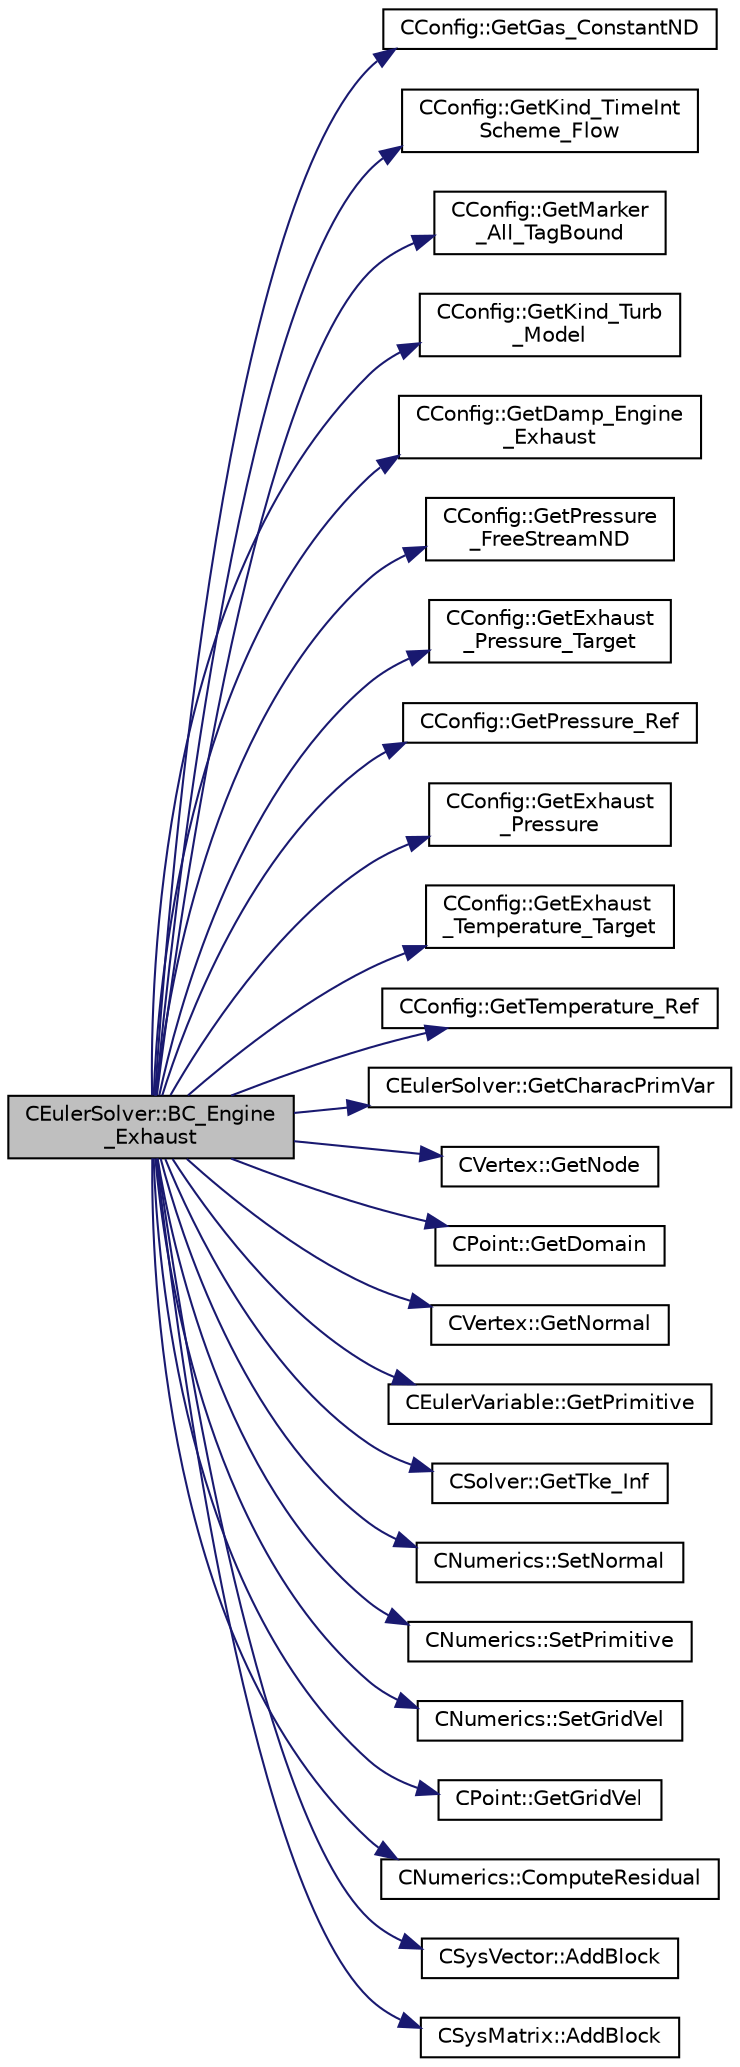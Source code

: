 digraph "CEulerSolver::BC_Engine_Exhaust"
{
  edge [fontname="Helvetica",fontsize="10",labelfontname="Helvetica",labelfontsize="10"];
  node [fontname="Helvetica",fontsize="10",shape=record];
  rankdir="LR";
  Node423 [label="CEulerSolver::BC_Engine\l_Exhaust",height=0.2,width=0.4,color="black", fillcolor="grey75", style="filled", fontcolor="black"];
  Node423 -> Node424 [color="midnightblue",fontsize="10",style="solid",fontname="Helvetica"];
  Node424 [label="CConfig::GetGas_ConstantND",height=0.2,width=0.4,color="black", fillcolor="white", style="filled",URL="$class_c_config.html#a6d835a954bb5e99c5a3de6db5ed24ff3",tooltip="Get the value of specific gas constant. "];
  Node423 -> Node425 [color="midnightblue",fontsize="10",style="solid",fontname="Helvetica"];
  Node425 [label="CConfig::GetKind_TimeInt\lScheme_Flow",height=0.2,width=0.4,color="black", fillcolor="white", style="filled",URL="$class_c_config.html#a20e5fd7b43cfd2bf2bcf5137f12bc635",tooltip="Get the kind of integration scheme (explicit or implicit) for the flow equations. ..."];
  Node423 -> Node426 [color="midnightblue",fontsize="10",style="solid",fontname="Helvetica"];
  Node426 [label="CConfig::GetMarker\l_All_TagBound",height=0.2,width=0.4,color="black", fillcolor="white", style="filled",URL="$class_c_config.html#a967e969a3beb24bb6e57d7036af003be",tooltip="Get the index of the surface defined in the geometry file. "];
  Node423 -> Node427 [color="midnightblue",fontsize="10",style="solid",fontname="Helvetica"];
  Node427 [label="CConfig::GetKind_Turb\l_Model",height=0.2,width=0.4,color="black", fillcolor="white", style="filled",URL="$class_c_config.html#a40aaed07fc5844d505d2c0b7076594d7",tooltip="Get the kind of the turbulence model. "];
  Node423 -> Node428 [color="midnightblue",fontsize="10",style="solid",fontname="Helvetica"];
  Node428 [label="CConfig::GetDamp_Engine\l_Exhaust",height=0.2,width=0.4,color="black", fillcolor="white", style="filled",URL="$class_c_config.html#adbb3c31da268098ca231653a33718afa",tooltip="Value of the damping factor for the engine exhaust inlet bc. "];
  Node423 -> Node429 [color="midnightblue",fontsize="10",style="solid",fontname="Helvetica"];
  Node429 [label="CConfig::GetPressure\l_FreeStreamND",height=0.2,width=0.4,color="black", fillcolor="white", style="filled",URL="$class_c_config.html#a59c43ad0ef9a59bc51c2a7e399fea004",tooltip="Get the value of the non-dimensionalized freestream pressure. "];
  Node423 -> Node430 [color="midnightblue",fontsize="10",style="solid",fontname="Helvetica"];
  Node430 [label="CConfig::GetExhaust\l_Pressure_Target",height=0.2,width=0.4,color="black", fillcolor="white", style="filled",URL="$class_c_config.html#af58c35a13207cdef15eb449af041c0f0",tooltip="Get the total pressure at an nacelle boundary. "];
  Node423 -> Node431 [color="midnightblue",fontsize="10",style="solid",fontname="Helvetica"];
  Node431 [label="CConfig::GetPressure_Ref",height=0.2,width=0.4,color="black", fillcolor="white", style="filled",URL="$class_c_config.html#a39147c417b27ad7df00efea4ea1fcecc",tooltip="Get the value of the reference pressure for non-dimensionalization. "];
  Node423 -> Node432 [color="midnightblue",fontsize="10",style="solid",fontname="Helvetica"];
  Node432 [label="CConfig::GetExhaust\l_Pressure",height=0.2,width=0.4,color="black", fillcolor="white", style="filled",URL="$class_c_config.html#a0dfdde286d60e893836a95ef8c64bfa3",tooltip="Get the back pressure (static) at an engine exhaust boundary. "];
  Node423 -> Node433 [color="midnightblue",fontsize="10",style="solid",fontname="Helvetica"];
  Node433 [label="CConfig::GetExhaust\l_Temperature_Target",height=0.2,width=0.4,color="black", fillcolor="white", style="filled",URL="$class_c_config.html#a73084efafb50944d3b7b83cf77d894ec",tooltip="Get the total temperature at a nacelle boundary. "];
  Node423 -> Node434 [color="midnightblue",fontsize="10",style="solid",fontname="Helvetica"];
  Node434 [label="CConfig::GetTemperature_Ref",height=0.2,width=0.4,color="black", fillcolor="white", style="filled",URL="$class_c_config.html#a8ec4a0951d9a432dadffad665a9892b3",tooltip="Get the value of the reference temperature for non-dimensionalization. "];
  Node423 -> Node435 [color="midnightblue",fontsize="10",style="solid",fontname="Helvetica"];
  Node435 [label="CEulerSolver::GetCharacPrimVar",height=0.2,width=0.4,color="black", fillcolor="white", style="filled",URL="$class_c_euler_solver.html#a5000bb7537dd001499d436617e1421f7",tooltip="Value of the characteristic variables at the boundaries. "];
  Node423 -> Node436 [color="midnightblue",fontsize="10",style="solid",fontname="Helvetica"];
  Node436 [label="CVertex::GetNode",height=0.2,width=0.4,color="black", fillcolor="white", style="filled",URL="$class_c_vertex.html#a95c513bf927464157ed96b6c79779a1f",tooltip="Get the node of the vertex. "];
  Node423 -> Node437 [color="midnightblue",fontsize="10",style="solid",fontname="Helvetica"];
  Node437 [label="CPoint::GetDomain",height=0.2,width=0.4,color="black", fillcolor="white", style="filled",URL="$class_c_point.html#a1d7e22a60d4cfef356af1cba2bab3e55",tooltip="For parallel computation, its indicates if a point must be computed or not. "];
  Node423 -> Node438 [color="midnightblue",fontsize="10",style="solid",fontname="Helvetica"];
  Node438 [label="CVertex::GetNormal",height=0.2,width=0.4,color="black", fillcolor="white", style="filled",URL="$class_c_vertex.html#a0d289163c6f3384822fcb9ae86fc1c39",tooltip="Copy the the normal vector of a face. "];
  Node423 -> Node439 [color="midnightblue",fontsize="10",style="solid",fontname="Helvetica"];
  Node439 [label="CEulerVariable::GetPrimitive",height=0.2,width=0.4,color="black", fillcolor="white", style="filled",URL="$class_c_euler_variable.html#ac74de02753701aa447cd3e125d8cab7d",tooltip="Get the primitive variables. "];
  Node423 -> Node440 [color="midnightblue",fontsize="10",style="solid",fontname="Helvetica"];
  Node440 [label="CSolver::GetTke_Inf",height=0.2,width=0.4,color="black", fillcolor="white", style="filled",URL="$class_c_solver.html#ad7c1f0fa554117fa424f3b90062946c7",tooltip="A virtual member. "];
  Node423 -> Node441 [color="midnightblue",fontsize="10",style="solid",fontname="Helvetica"];
  Node441 [label="CNumerics::SetNormal",height=0.2,width=0.4,color="black", fillcolor="white", style="filled",URL="$class_c_numerics.html#a41903d97957f351cd9ee63ca404985b1",tooltip="Set the value of the normal vector to the face between two points. "];
  Node423 -> Node442 [color="midnightblue",fontsize="10",style="solid",fontname="Helvetica"];
  Node442 [label="CNumerics::SetPrimitive",height=0.2,width=0.4,color="black", fillcolor="white", style="filled",URL="$class_c_numerics.html#af72b17d397adf09beed2e99e2daf895c",tooltip="Set the value of the primitive variables. "];
  Node423 -> Node443 [color="midnightblue",fontsize="10",style="solid",fontname="Helvetica"];
  Node443 [label="CNumerics::SetGridVel",height=0.2,width=0.4,color="black", fillcolor="white", style="filled",URL="$class_c_numerics.html#ae15b9e4ad2008444365109c434e24207",tooltip="Set the velocity of the computational grid. "];
  Node423 -> Node444 [color="midnightblue",fontsize="10",style="solid",fontname="Helvetica"];
  Node444 [label="CPoint::GetGridVel",height=0.2,width=0.4,color="black", fillcolor="white", style="filled",URL="$class_c_point.html#a62ec636f4a05ac578b582a053e8553f9",tooltip="Get the value of the grid velocity at the point. "];
  Node423 -> Node445 [color="midnightblue",fontsize="10",style="solid",fontname="Helvetica"];
  Node445 [label="CNumerics::ComputeResidual",height=0.2,width=0.4,color="black", fillcolor="white", style="filled",URL="$class_c_numerics.html#abe734316e0047f463f059fd77a281958",tooltip="Compute the numerical residual. "];
  Node423 -> Node446 [color="midnightblue",fontsize="10",style="solid",fontname="Helvetica"];
  Node446 [label="CSysVector::AddBlock",height=0.2,width=0.4,color="black", fillcolor="white", style="filled",URL="$class_c_sys_vector.html#acd4c36df2ea0b7ad473944cff9bf5d72",tooltip="Add val_residual to the residual. "];
  Node423 -> Node447 [color="midnightblue",fontsize="10",style="solid",fontname="Helvetica"];
  Node447 [label="CSysMatrix::AddBlock",height=0.2,width=0.4,color="black", fillcolor="white", style="filled",URL="$class_c_sys_matrix.html#a85def3109e5aa5307268ca830a8f6522",tooltip="Adds the specified block to the sparse matrix. "];
}
